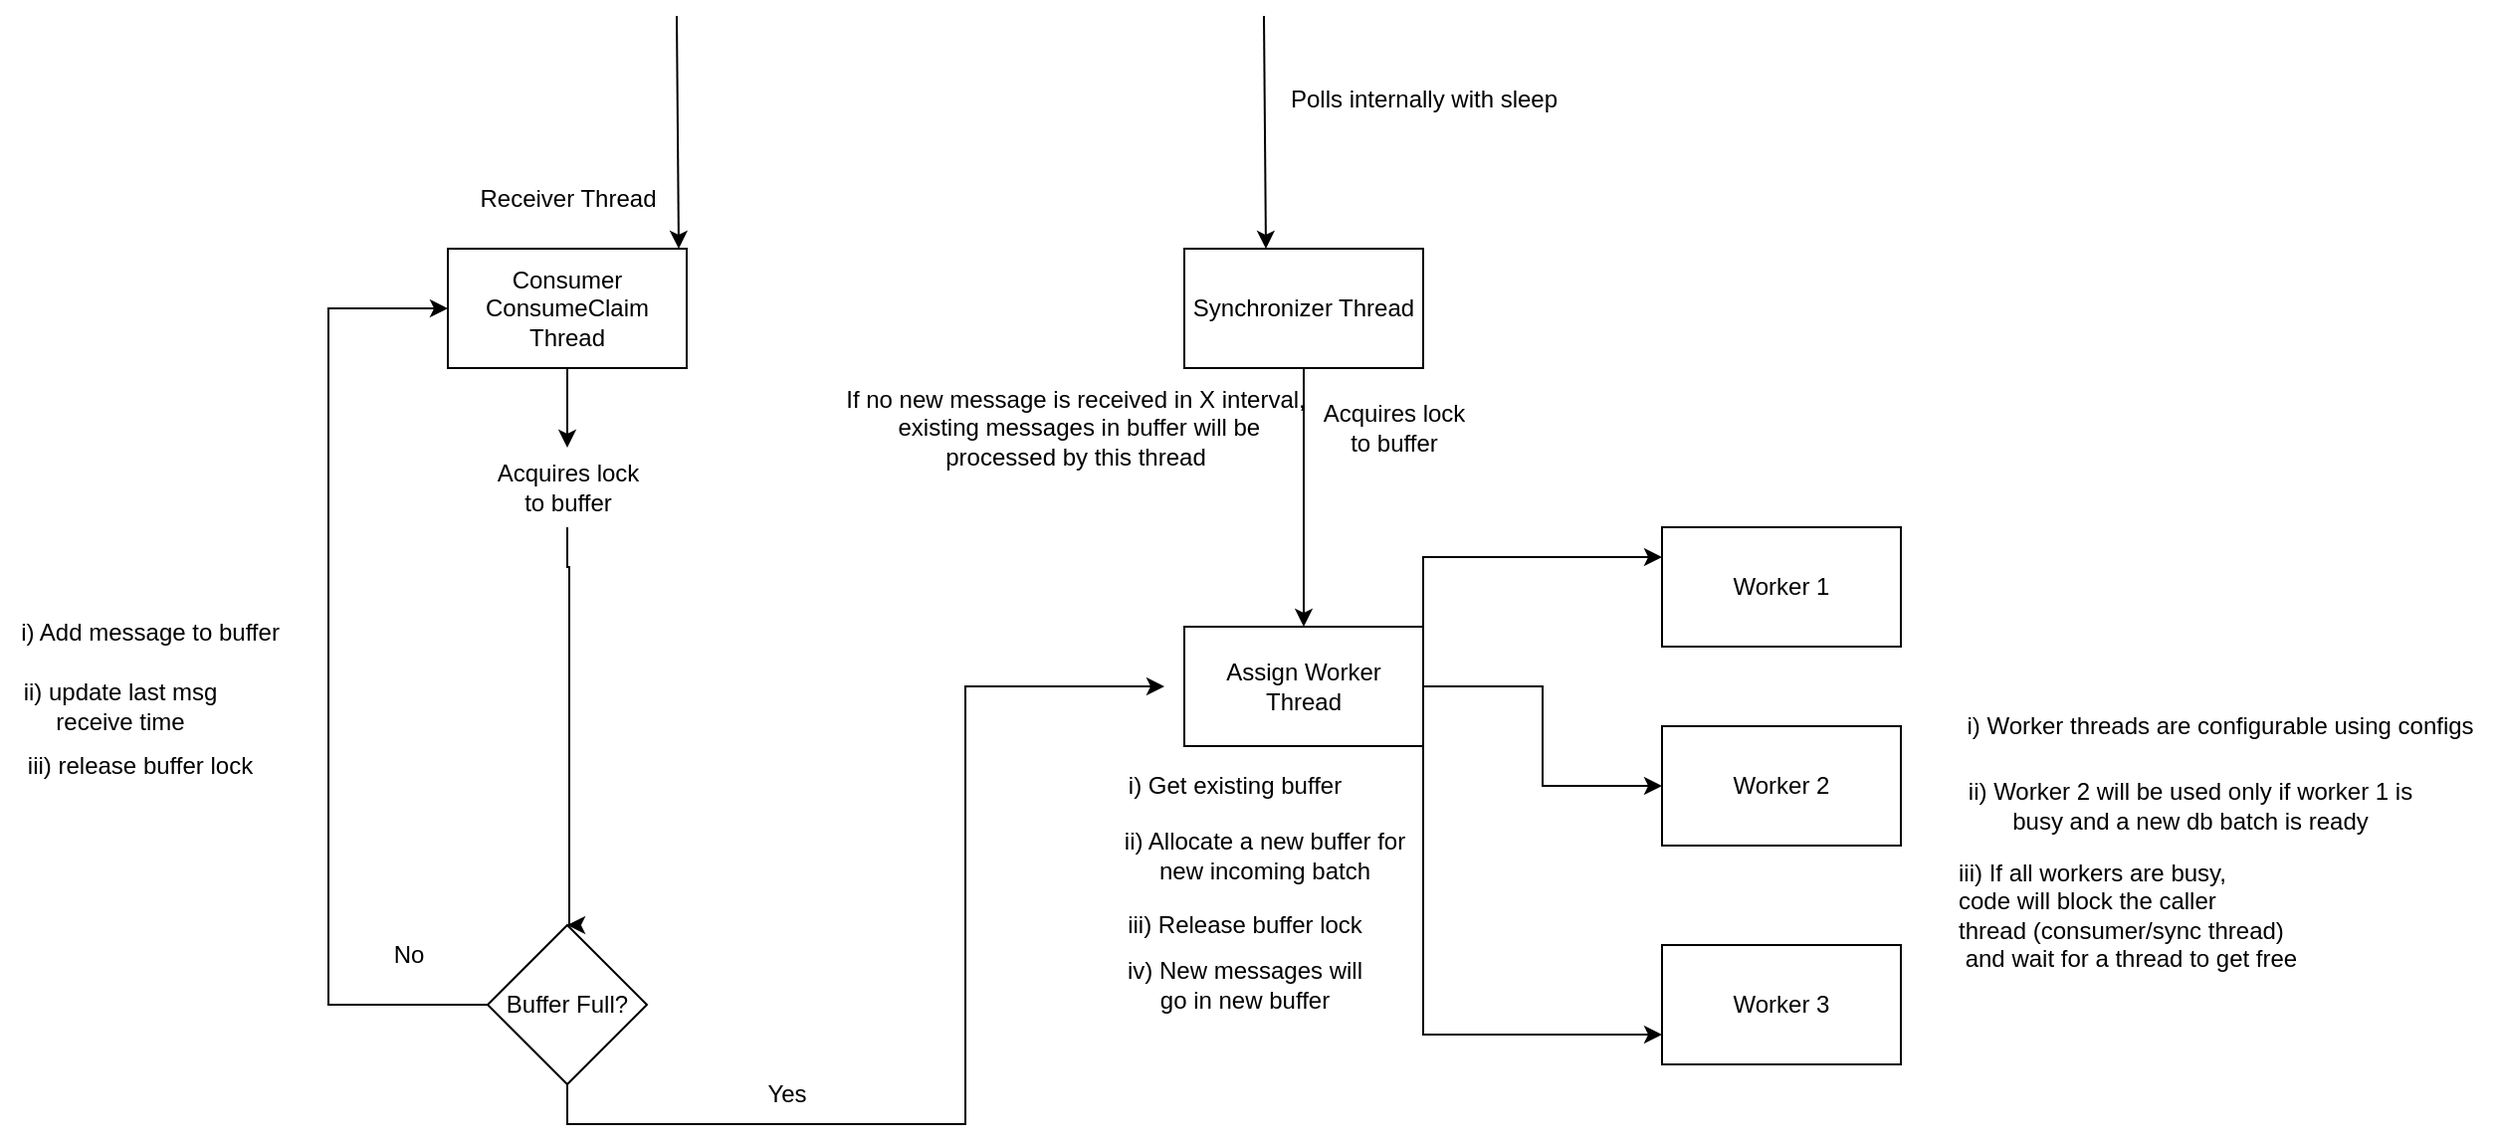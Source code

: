 <mxfile version="21.6.3" type="github">
  <diagram name="Page-1" id="O4sZU61XpQ_EIpYliqsA">
    <mxGraphModel dx="2680" dy="660" grid="1" gridSize="10" guides="1" tooltips="1" connect="1" arrows="1" fold="1" page="1" pageScale="1" pageWidth="1654" pageHeight="2336" math="0" shadow="0">
      <root>
        <mxCell id="0" />
        <mxCell id="1" parent="0" />
        <mxCell id="HdUgAZZ1betd2VhNjsGC-8" style="edgeStyle=orthogonalEdgeStyle;rounded=0;orthogonalLoop=1;jettySize=auto;html=1;entryX=0.5;entryY=0;entryDx=0;entryDy=0;" edge="1" parent="1" source="HdUgAZZ1betd2VhNjsGC-7" target="HdUgAZZ1betd2VhNjsGC-10">
          <mxGeometry relative="1" as="geometry">
            <mxPoint x="130" y="310" as="targetPoint" />
            <Array as="points">
              <mxPoint x="130" y="290" />
              <mxPoint x="131" y="290" />
            </Array>
          </mxGeometry>
        </mxCell>
        <mxCell id="HdUgAZZ1betd2VhNjsGC-1" value="Consumer ConsumeClaim&lt;br&gt;Thread" style="rounded=0;whiteSpace=wrap;html=1;" vertex="1" parent="1">
          <mxGeometry x="70" y="130" width="120" height="60" as="geometry" />
        </mxCell>
        <mxCell id="HdUgAZZ1betd2VhNjsGC-2" value="Receiver Thread" style="text;html=1;align=center;verticalAlign=middle;resizable=0;points=[];autosize=1;strokeColor=none;fillColor=none;" vertex="1" parent="1">
          <mxGeometry x="75" y="90" width="110" height="30" as="geometry" />
        </mxCell>
        <mxCell id="HdUgAZZ1betd2VhNjsGC-26" style="edgeStyle=orthogonalEdgeStyle;rounded=0;orthogonalLoop=1;jettySize=auto;html=1;entryX=0.5;entryY=0;entryDx=0;entryDy=0;" edge="1" parent="1" source="HdUgAZZ1betd2VhNjsGC-3" target="HdUgAZZ1betd2VhNjsGC-15">
          <mxGeometry relative="1" as="geometry" />
        </mxCell>
        <mxCell id="HdUgAZZ1betd2VhNjsGC-3" value="Synchronizer Thread" style="rounded=0;whiteSpace=wrap;html=1;" vertex="1" parent="1">
          <mxGeometry x="440" y="130" width="120" height="60" as="geometry" />
        </mxCell>
        <mxCell id="HdUgAZZ1betd2VhNjsGC-4" value="If no new message is received in X interval,&lt;br&gt;&amp;nbsp;existing messages in buffer will be &lt;br&gt;processed by this thread" style="text;html=1;align=center;verticalAlign=middle;resizable=0;points=[];autosize=1;strokeColor=none;fillColor=none;" vertex="1" parent="1">
          <mxGeometry x="260" y="190" width="250" height="60" as="geometry" />
        </mxCell>
        <mxCell id="HdUgAZZ1betd2VhNjsGC-12" style="edgeStyle=orthogonalEdgeStyle;rounded=0;orthogonalLoop=1;jettySize=auto;html=1;entryX=0;entryY=0.5;entryDx=0;entryDy=0;" edge="1" parent="1" source="HdUgAZZ1betd2VhNjsGC-10" target="HdUgAZZ1betd2VhNjsGC-1">
          <mxGeometry relative="1" as="geometry">
            <mxPoint x="10" y="160" as="targetPoint" />
            <Array as="points">
              <mxPoint x="10" y="510" />
              <mxPoint x="10" y="160" />
            </Array>
          </mxGeometry>
        </mxCell>
        <mxCell id="HdUgAZZ1betd2VhNjsGC-16" style="edgeStyle=orthogonalEdgeStyle;rounded=0;orthogonalLoop=1;jettySize=auto;html=1;" edge="1" parent="1" source="HdUgAZZ1betd2VhNjsGC-10">
          <mxGeometry relative="1" as="geometry">
            <mxPoint x="430" y="350" as="targetPoint" />
            <Array as="points">
              <mxPoint x="130" y="570" />
              <mxPoint x="330" y="570" />
              <mxPoint x="330" y="350" />
            </Array>
          </mxGeometry>
        </mxCell>
        <mxCell id="HdUgAZZ1betd2VhNjsGC-10" value="Buffer Full?" style="rhombus;whiteSpace=wrap;html=1;" vertex="1" parent="1">
          <mxGeometry x="90" y="470" width="80" height="80" as="geometry" />
        </mxCell>
        <mxCell id="HdUgAZZ1betd2VhNjsGC-13" value="" style="edgeStyle=orthogonalEdgeStyle;rounded=0;orthogonalLoop=1;jettySize=auto;html=1;entryX=0.5;entryY=0;entryDx=0;entryDy=0;" edge="1" parent="1" source="HdUgAZZ1betd2VhNjsGC-1" target="HdUgAZZ1betd2VhNjsGC-7">
          <mxGeometry relative="1" as="geometry">
            <mxPoint x="130" y="190" as="sourcePoint" />
            <mxPoint x="130" y="310" as="targetPoint" />
          </mxGeometry>
        </mxCell>
        <mxCell id="HdUgAZZ1betd2VhNjsGC-7" value="Acquires lock&lt;br&gt;to buffer" style="text;html=1;align=center;verticalAlign=middle;resizable=0;points=[];autosize=1;strokeColor=none;fillColor=none;" vertex="1" parent="1">
          <mxGeometry x="85" y="230" width="90" height="40" as="geometry" />
        </mxCell>
        <mxCell id="HdUgAZZ1betd2VhNjsGC-14" value="No" style="text;html=1;align=center;verticalAlign=middle;resizable=0;points=[];autosize=1;strokeColor=none;fillColor=none;" vertex="1" parent="1">
          <mxGeometry x="30" y="470" width="40" height="30" as="geometry" />
        </mxCell>
        <mxCell id="HdUgAZZ1betd2VhNjsGC-31" style="edgeStyle=orthogonalEdgeStyle;rounded=0;orthogonalLoop=1;jettySize=auto;html=1;exitX=1;exitY=0;exitDx=0;exitDy=0;entryX=0;entryY=0.25;entryDx=0;entryDy=0;" edge="1" parent="1" source="HdUgAZZ1betd2VhNjsGC-15" target="HdUgAZZ1betd2VhNjsGC-27">
          <mxGeometry relative="1" as="geometry" />
        </mxCell>
        <mxCell id="HdUgAZZ1betd2VhNjsGC-32" style="edgeStyle=orthogonalEdgeStyle;rounded=0;orthogonalLoop=1;jettySize=auto;html=1;exitX=1;exitY=0.5;exitDx=0;exitDy=0;entryX=0;entryY=0.5;entryDx=0;entryDy=0;" edge="1" parent="1" source="HdUgAZZ1betd2VhNjsGC-15" target="HdUgAZZ1betd2VhNjsGC-29">
          <mxGeometry relative="1" as="geometry" />
        </mxCell>
        <mxCell id="HdUgAZZ1betd2VhNjsGC-33" style="edgeStyle=orthogonalEdgeStyle;rounded=0;orthogonalLoop=1;jettySize=auto;html=1;exitX=1;exitY=1;exitDx=0;exitDy=0;entryX=0;entryY=0.75;entryDx=0;entryDy=0;" edge="1" parent="1" source="HdUgAZZ1betd2VhNjsGC-15" target="HdUgAZZ1betd2VhNjsGC-30">
          <mxGeometry relative="1" as="geometry" />
        </mxCell>
        <mxCell id="HdUgAZZ1betd2VhNjsGC-15" value="Assign Worker Thread" style="whiteSpace=wrap;html=1;" vertex="1" parent="1">
          <mxGeometry x="440" y="320" width="120" height="60" as="geometry" />
        </mxCell>
        <mxCell id="HdUgAZZ1betd2VhNjsGC-17" value="Yes" style="text;html=1;align=center;verticalAlign=middle;resizable=0;points=[];autosize=1;strokeColor=none;fillColor=none;" vertex="1" parent="1">
          <mxGeometry x="220" y="540" width="40" height="30" as="geometry" />
        </mxCell>
        <mxCell id="HdUgAZZ1betd2VhNjsGC-19" value="" style="endArrow=classic;html=1;rounded=0;entryX=0.425;entryY=-0.05;entryDx=0;entryDy=0;entryPerimeter=0;" edge="1" parent="1">
          <mxGeometry width="50" height="50" relative="1" as="geometry">
            <mxPoint x="185" y="13" as="sourcePoint" />
            <mxPoint x="186" y="130" as="targetPoint" />
          </mxGeometry>
        </mxCell>
        <mxCell id="HdUgAZZ1betd2VhNjsGC-20" value="" style="endArrow=classic;html=1;rounded=0;entryX=0.425;entryY=-0.05;entryDx=0;entryDy=0;entryPerimeter=0;" edge="1" parent="1">
          <mxGeometry width="50" height="50" relative="1" as="geometry">
            <mxPoint x="480" y="13" as="sourcePoint" />
            <mxPoint x="481" y="130" as="targetPoint" />
          </mxGeometry>
        </mxCell>
        <mxCell id="HdUgAZZ1betd2VhNjsGC-21" value="Acquires lock &lt;br&gt;to buffer" style="text;html=1;align=center;verticalAlign=middle;resizable=0;points=[];autosize=1;strokeColor=none;fillColor=none;" vertex="1" parent="1">
          <mxGeometry x="500" y="200" width="90" height="40" as="geometry" />
        </mxCell>
        <mxCell id="HdUgAZZ1betd2VhNjsGC-22" value="iii) release buffer lock" style="text;html=1;align=center;verticalAlign=middle;resizable=0;points=[];autosize=1;strokeColor=none;fillColor=none;" vertex="1" parent="1">
          <mxGeometry x="-155" y="375" width="140" height="30" as="geometry" />
        </mxCell>
        <mxCell id="HdUgAZZ1betd2VhNjsGC-23" value="Polls internally with sleep" style="text;html=1;align=center;verticalAlign=middle;resizable=0;points=[];autosize=1;strokeColor=none;fillColor=none;" vertex="1" parent="1">
          <mxGeometry x="480" y="40" width="160" height="30" as="geometry" />
        </mxCell>
        <mxCell id="HdUgAZZ1betd2VhNjsGC-27" value="Worker 1" style="whiteSpace=wrap;html=1;" vertex="1" parent="1">
          <mxGeometry x="680" y="270" width="120" height="60" as="geometry" />
        </mxCell>
        <mxCell id="HdUgAZZ1betd2VhNjsGC-29" value="Worker 2" style="whiteSpace=wrap;html=1;" vertex="1" parent="1">
          <mxGeometry x="680" y="370" width="120" height="60" as="geometry" />
        </mxCell>
        <mxCell id="HdUgAZZ1betd2VhNjsGC-30" value="Worker 3" style="whiteSpace=wrap;html=1;" vertex="1" parent="1">
          <mxGeometry x="680" y="480" width="120" height="60" as="geometry" />
        </mxCell>
        <mxCell id="HdUgAZZ1betd2VhNjsGC-34" value="i) Worker threads are configurable using configs" style="text;html=1;align=center;verticalAlign=middle;resizable=0;points=[];autosize=1;strokeColor=none;fillColor=none;" vertex="1" parent="1">
          <mxGeometry x="820" y="355" width="280" height="30" as="geometry" />
        </mxCell>
        <mxCell id="HdUgAZZ1betd2VhNjsGC-35" value="ii) Worker 2 will be used only if worker 1 is &lt;br&gt;busy and a new db batch is ready" style="text;html=1;align=center;verticalAlign=middle;resizable=0;points=[];autosize=1;strokeColor=none;fillColor=none;" vertex="1" parent="1">
          <mxGeometry x="820" y="390" width="250" height="40" as="geometry" />
        </mxCell>
        <mxCell id="HdUgAZZ1betd2VhNjsGC-36" value="i) Get existing buffer" style="text;html=1;align=center;verticalAlign=middle;resizable=0;points=[];autosize=1;strokeColor=none;fillColor=none;" vertex="1" parent="1">
          <mxGeometry x="400" y="385" width="130" height="30" as="geometry" />
        </mxCell>
        <mxCell id="HdUgAZZ1betd2VhNjsGC-37" value="ii) Allocate a new buffer for &lt;br&gt;new incoming batch" style="text;html=1;align=center;verticalAlign=middle;resizable=0;points=[];autosize=1;strokeColor=none;fillColor=none;" vertex="1" parent="1">
          <mxGeometry x="400" y="415" width="160" height="40" as="geometry" />
        </mxCell>
        <mxCell id="HdUgAZZ1betd2VhNjsGC-38" value="iii) Release buffer lock" style="text;html=1;align=center;verticalAlign=middle;resizable=0;points=[];autosize=1;strokeColor=none;fillColor=none;" vertex="1" parent="1">
          <mxGeometry x="400" y="455" width="140" height="30" as="geometry" />
        </mxCell>
        <mxCell id="HdUgAZZ1betd2VhNjsGC-39" value="iv) New messages will &lt;br&gt;go in new buffer" style="text;html=1;align=center;verticalAlign=middle;resizable=0;points=[];autosize=1;strokeColor=none;fillColor=none;" vertex="1" parent="1">
          <mxGeometry x="400" y="480" width="140" height="40" as="geometry" />
        </mxCell>
        <mxCell id="HdUgAZZ1betd2VhNjsGC-40" value="iii) If all workers are busy, &lt;br&gt;code will block the caller &lt;br&gt;thread (consumer/sync thread)&lt;br&gt;&amp;nbsp;and wait for a thread to get free&amp;nbsp;" style="text;html=1;align=left;verticalAlign=middle;resizable=0;points=[];autosize=1;strokeColor=none;fillColor=none;" vertex="1" parent="1">
          <mxGeometry x="827" y="430" width="200" height="70" as="geometry" />
        </mxCell>
        <mxCell id="HdUgAZZ1betd2VhNjsGC-41" value="i) Add message to buffer" style="text;html=1;align=center;verticalAlign=middle;resizable=0;points=[];autosize=1;strokeColor=none;fillColor=none;" vertex="1" parent="1">
          <mxGeometry x="-155" y="308" width="150" height="30" as="geometry" />
        </mxCell>
        <mxCell id="HdUgAZZ1betd2VhNjsGC-42" value="ii) update last msg&lt;br&gt;receive time" style="text;html=1;align=center;verticalAlign=middle;resizable=0;points=[];autosize=1;strokeColor=none;fillColor=none;" vertex="1" parent="1">
          <mxGeometry x="-155" y="340" width="120" height="40" as="geometry" />
        </mxCell>
      </root>
    </mxGraphModel>
  </diagram>
</mxfile>
